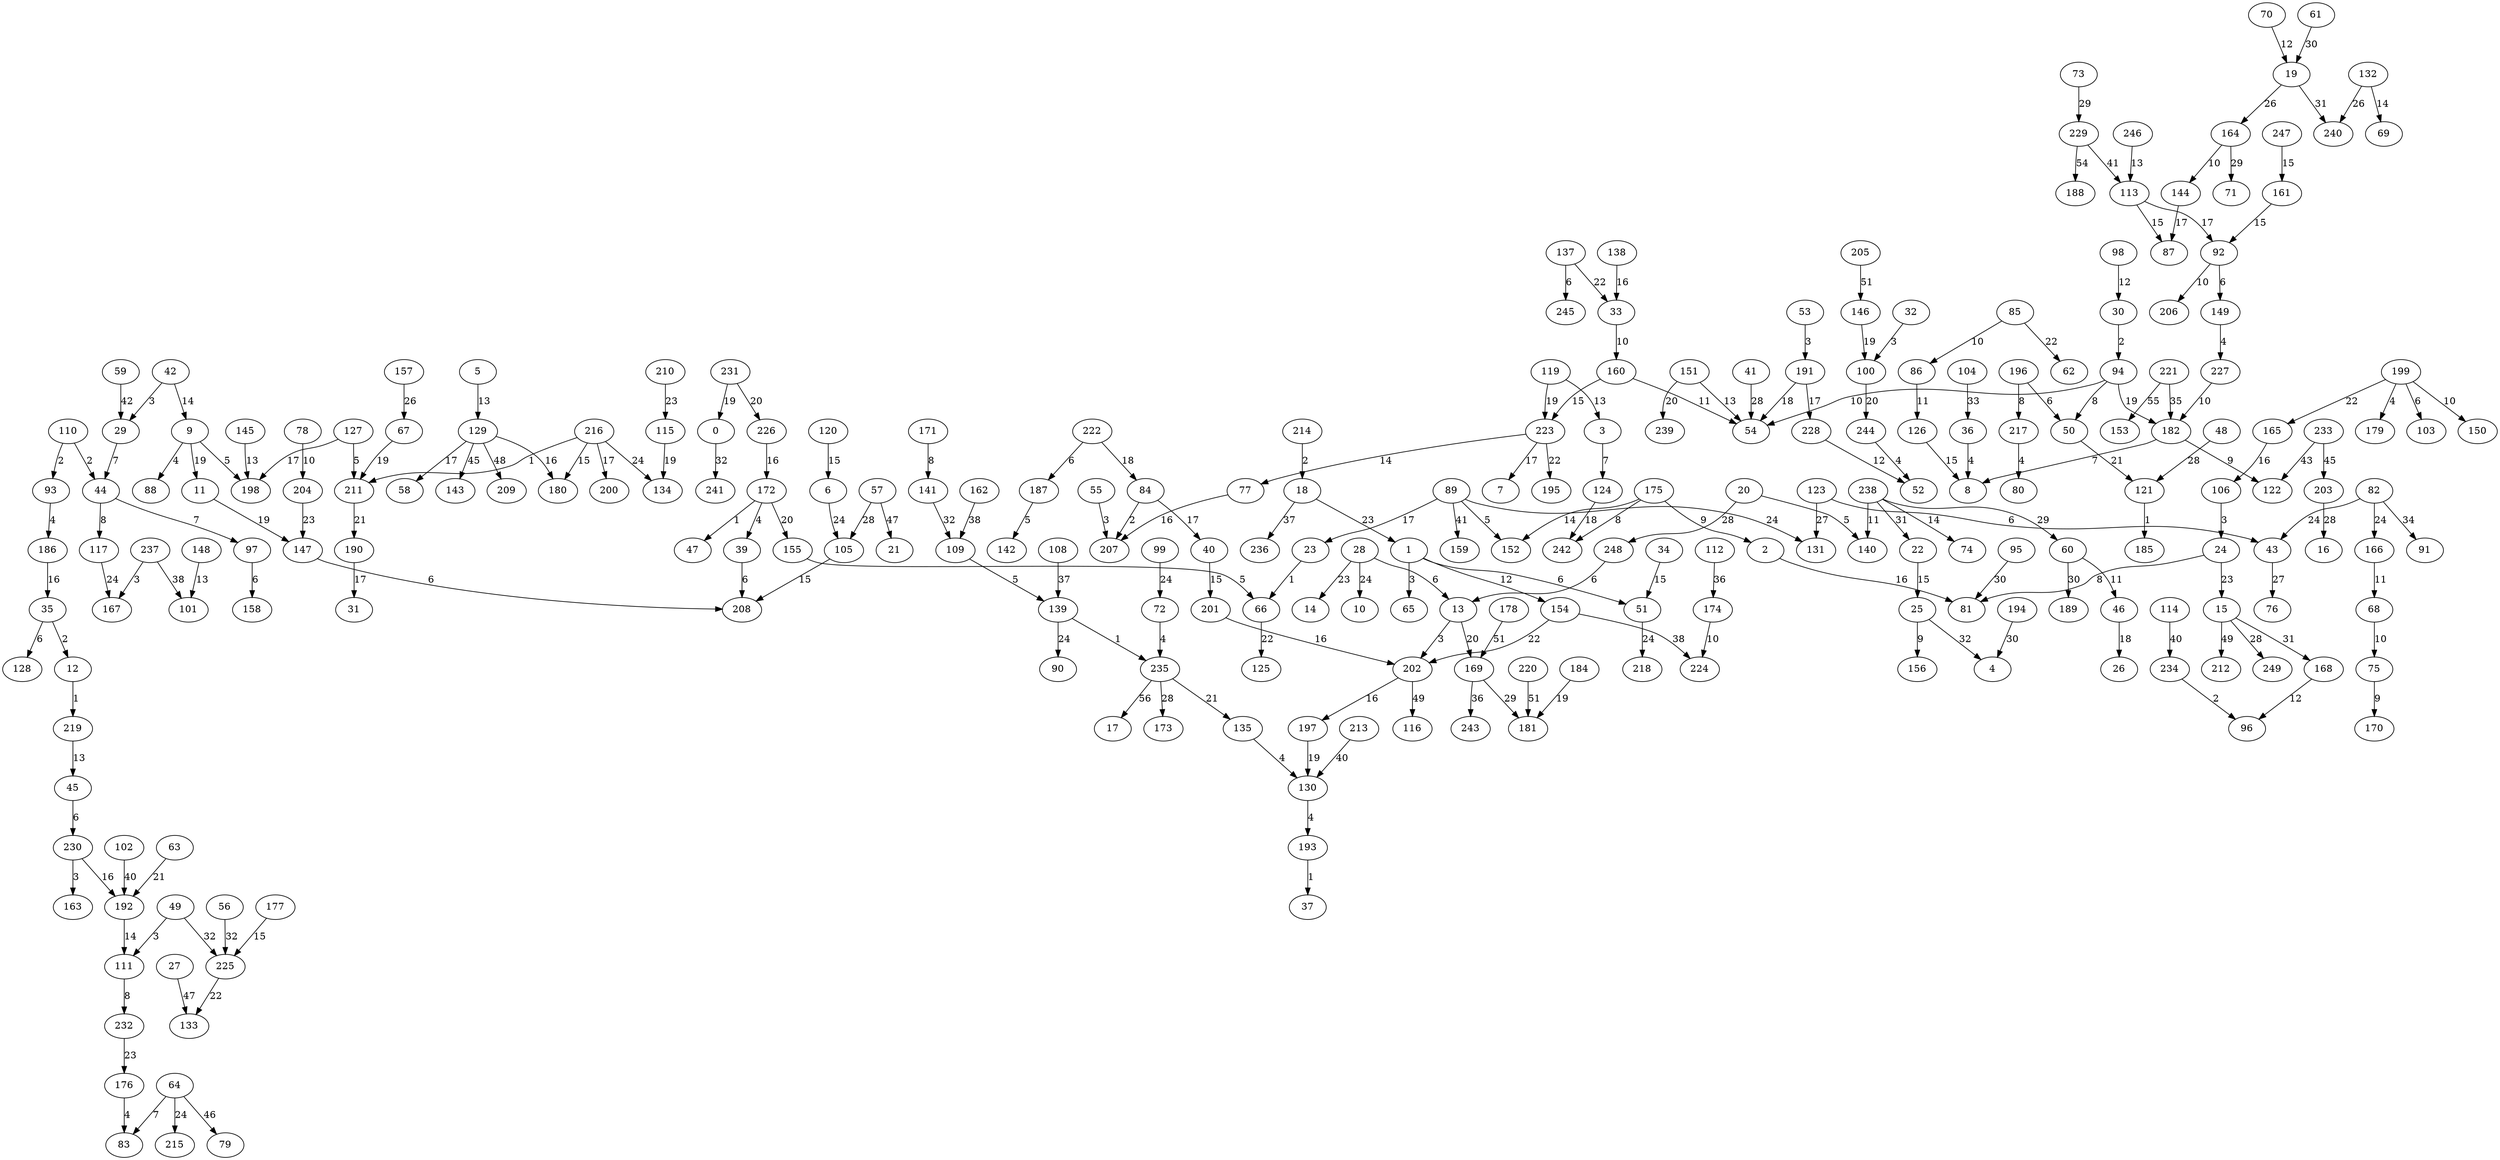 digraph G {
	12 -> 219 [label="1"];
	23 -> 66 [label="1"];
	121 -> 185 [label="1"];
	139 -> 235 [label="1"];
	172 -> 47 [label="1"];
	193 -> 37 [label="1"];
	216 -> 211 [label="1"];
	30 -> 94 [label="2"];
	35 -> 12 [label="2"];
	84 -> 207 [label="2"];
	110 -> 44 [label="2"];
	110 -> 93 [label="2"];
	214 -> 18 [label="2"];
	234 -> 96 [label="2"];
	1 -> 65 [label="3"];
	13 -> 202 [label="3"];
	32 -> 100 [label="3"];
	42 -> 29 [label="3"];
	49 -> 111 [label="3"];
	53 -> 191 [label="3"];
	55 -> 207 [label="3"];
	106 -> 24 [label="3"];
	230 -> 163 [label="3"];
	237 -> 167 [label="3"];
	9 -> 88 [label="4"];
	36 -> 8 [label="4"];
	72 -> 235 [label="4"];
	93 -> 186 [label="4"];
	130 -> 193 [label="4"];
	135 -> 130 [label="4"];
	149 -> 227 [label="4"];
	172 -> 39 [label="4"];
	176 -> 83 [label="4"];
	199 -> 179 [label="4"];
	217 -> 80 [label="4"];
	244 -> 52 [label="4"];
	9 -> 198 [label="5"];
	20 -> 140 [label="5"];
	89 -> 152 [label="5"];
	109 -> 139 [label="5"];
	127 -> 211 [label="5"];
	155 -> 66 [label="5"];
	187 -> 142 [label="5"];
	1 -> 51 [label="6"];
	28 -> 13 [label="6"];
	35 -> 128 [label="6"];
	39 -> 208 [label="6"];
	45 -> 230 [label="6"];
	92 -> 149 [label="6"];
	97 -> 158 [label="6"];
	123 -> 43 [label="6"];
	137 -> 245 [label="6"];
	147 -> 208 [label="6"];
	196 -> 50 [label="6"];
	199 -> 103 [label="6"];
	222 -> 187 [label="6"];
	248 -> 13 [label="6"];
	3 -> 124 [label="7"];
	29 -> 44 [label="7"];
	44 -> 97 [label="7"];
	64 -> 83 [label="7"];
	182 -> 8 [label="7"];
	24 -> 81 [label="8"];
	44 -> 117 [label="8"];
	94 -> 50 [label="8"];
	111 -> 232 [label="8"];
	171 -> 141 [label="8"];
	175 -> 242 [label="8"];
	196 -> 217 [label="8"];
	25 -> 156 [label="9"];
	75 -> 170 [label="9"];
	175 -> 2 [label="9"];
	182 -> 122 [label="9"];
	33 -> 160 [label="10"];
	68 -> 75 [label="10"];
	78 -> 204 [label="10"];
	85 -> 86 [label="10"];
	92 -> 206 [label="10"];
	94 -> 54 [label="10"];
	164 -> 144 [label="10"];
	174 -> 224 [label="10"];
	199 -> 150 [label="10"];
	227 -> 182 [label="10"];
	60 -> 46 [label="11"];
	86 -> 126 [label="11"];
	160 -> 54 [label="11"];
	166 -> 68 [label="11"];
	238 -> 140 [label="11"];
	1 -> 154 [label="12"];
	70 -> 19 [label="12"];
	98 -> 30 [label="12"];
	168 -> 96 [label="12"];
	228 -> 52 [label="12"];
	5 -> 129 [label="13"];
	119 -> 3 [label="13"];
	145 -> 198 [label="13"];
	148 -> 101 [label="13"];
	151 -> 54 [label="13"];
	219 -> 45 [label="13"];
	246 -> 113 [label="13"];
	42 -> 9 [label="14"];
	132 -> 69 [label="14"];
	175 -> 152 [label="14"];
	192 -> 111 [label="14"];
	223 -> 77 [label="14"];
	238 -> 74 [label="14"];
	22 -> 25 [label="15"];
	34 -> 51 [label="15"];
	40 -> 201 [label="15"];
	105 -> 208 [label="15"];
	113 -> 87 [label="15"];
	120 -> 6 [label="15"];
	126 -> 8 [label="15"];
	160 -> 223 [label="15"];
	161 -> 92 [label="15"];
	177 -> 225 [label="15"];
	216 -> 180 [label="15"];
	247 -> 161 [label="15"];
	2 -> 81 [label="16"];
	77 -> 207 [label="16"];
	129 -> 180 [label="16"];
	138 -> 33 [label="16"];
	165 -> 106 [label="16"];
	186 -> 35 [label="16"];
	201 -> 202 [label="16"];
	202 -> 197 [label="16"];
	226 -> 172 [label="16"];
	230 -> 192 [label="16"];
	84 -> 40 [label="17"];
	89 -> 23 [label="17"];
	113 -> 92 [label="17"];
	127 -> 198 [label="17"];
	129 -> 58 [label="17"];
	144 -> 87 [label="17"];
	190 -> 31 [label="17"];
	191 -> 228 [label="17"];
	216 -> 200 [label="17"];
	223 -> 7 [label="17"];
	46 -> 26 [label="18"];
	124 -> 242 [label="18"];
	191 -> 54 [label="18"];
	222 -> 84 [label="18"];
	9 -> 11 [label="19"];
	11 -> 147 [label="19"];
	67 -> 211 [label="19"];
	94 -> 182 [label="19"];
	115 -> 134 [label="19"];
	119 -> 223 [label="19"];
	146 -> 100 [label="19"];
	184 -> 181 [label="19"];
	197 -> 130 [label="19"];
	231 -> 0 [label="19"];
	13 -> 169 [label="20"];
	100 -> 244 [label="20"];
	151 -> 239 [label="20"];
	172 -> 155 [label="20"];
	231 -> 226 [label="20"];
	50 -> 121 [label="21"];
	63 -> 192 [label="21"];
	211 -> 190 [label="21"];
	235 -> 135 [label="21"];
	66 -> 125 [label="22"];
	85 -> 62 [label="22"];
	137 -> 33 [label="22"];
	154 -> 202 [label="22"];
	199 -> 165 [label="22"];
	223 -> 195 [label="22"];
	225 -> 133 [label="22"];
	18 -> 1 [label="23"];
	24 -> 15 [label="23"];
	28 -> 14 [label="23"];
	204 -> 147 [label="23"];
	210 -> 115 [label="23"];
	232 -> 176 [label="23"];
	6 -> 105 [label="24"];
	28 -> 10 [label="24"];
	51 -> 218 [label="24"];
	64 -> 215 [label="24"];
	82 -> 43 [label="24"];
	82 -> 166 [label="24"];
	89 -> 131 [label="24"];
	99 -> 72 [label="24"];
	117 -> 167 [label="24"];
	139 -> 90 [label="24"];
	216 -> 134 [label="24"];
	19 -> 164 [label="26"];
	132 -> 240 [label="26"];
	157 -> 67 [label="26"];
	43 -> 76 [label="27"];
	123 -> 131 [label="27"];
	15 -> 249 [label="28"];
	20 -> 248 [label="28"];
	41 -> 54 [label="28"];
	48 -> 121 [label="28"];
	57 -> 105 [label="28"];
	203 -> 16 [label="28"];
	235 -> 173 [label="28"];
	73 -> 229 [label="29"];
	164 -> 71 [label="29"];
	169 -> 181 [label="29"];
	238 -> 60 [label="29"];
	60 -> 189 [label="30"];
	61 -> 19 [label="30"];
	95 -> 81 [label="30"];
	194 -> 4 [label="30"];
	15 -> 168 [label="31"];
	19 -> 240 [label="31"];
	238 -> 22 [label="31"];
	0 -> 241 [label="32"];
	25 -> 4 [label="32"];
	49 -> 225 [label="32"];
	56 -> 225 [label="32"];
	141 -> 109 [label="32"];
	104 -> 36 [label="33"];
	82 -> 91 [label="34"];
	221 -> 182 [label="35"];
	112 -> 174 [label="36"];
	169 -> 243 [label="36"];
	18 -> 236 [label="37"];
	108 -> 139 [label="37"];
	154 -> 224 [label="38"];
	162 -> 109 [label="38"];
	237 -> 101 [label="38"];
	102 -> 192 [label="40"];
	114 -> 234 [label="40"];
	213 -> 130 [label="40"];
	89 -> 159 [label="41"];
	229 -> 113 [label="41"];
	59 -> 29 [label="42"];
	233 -> 122 [label="43"];
	129 -> 143 [label="45"];
	233 -> 203 [label="45"];
	64 -> 79 [label="46"];
	27 -> 133 [label="47"];
	57 -> 21 [label="47"];
	129 -> 209 [label="48"];
	15 -> 212 [label="49"];
	202 -> 116 [label="49"];
	178 -> 169 [label="51"];
	205 -> 146 [label="51"];
	220 -> 181 [label="51"];
	229 -> 188 [label="54"];
	221 -> 153 [label="55"];
	235 -> 17 [label="56"];
}